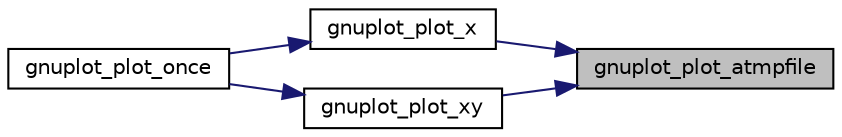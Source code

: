 digraph "gnuplot_plot_atmpfile"
{
 // LATEX_PDF_SIZE
  edge [fontname="Helvetica",fontsize="10",labelfontname="Helvetica",labelfontsize="10"];
  node [fontname="Helvetica",fontsize="10",shape=record];
  rankdir="RL";
  Node1 [label="gnuplot_plot_atmpfile",height=0.2,width=0.4,color="black", fillcolor="grey75", style="filled", fontcolor="black",tooltip=" "];
  Node1 -> Node2 [dir="back",color="midnightblue",fontsize="10",style="solid",fontname="Helvetica"];
  Node2 [label="gnuplot_plot_x",height=0.2,width=0.4,color="black", fillcolor="white", style="filled",URL="$gnuplot__i_8h.html#a40d69df891d29584351244cf046616b1",tooltip="Plots a 2d graph from a list of doubles."];
  Node2 -> Node3 [dir="back",color="midnightblue",fontsize="10",style="solid",fontname="Helvetica"];
  Node3 [label="gnuplot_plot_once",height=0.2,width=0.4,color="black", fillcolor="white", style="filled",URL="$gnuplot__i_8h.html#aa39b56b6bb882ace839a3be677d1f665",tooltip="Open a new session, plot a signal, close the session."];
  Node1 -> Node4 [dir="back",color="midnightblue",fontsize="10",style="solid",fontname="Helvetica"];
  Node4 [label="gnuplot_plot_xy",height=0.2,width=0.4,color="black", fillcolor="white", style="filled",URL="$gnuplot__i_8h.html#a75d0c98d601621974e9687126f922ebd",tooltip="Plot a 2d graph from a list of points."];
  Node4 -> Node3 [dir="back",color="midnightblue",fontsize="10",style="solid",fontname="Helvetica"];
}

